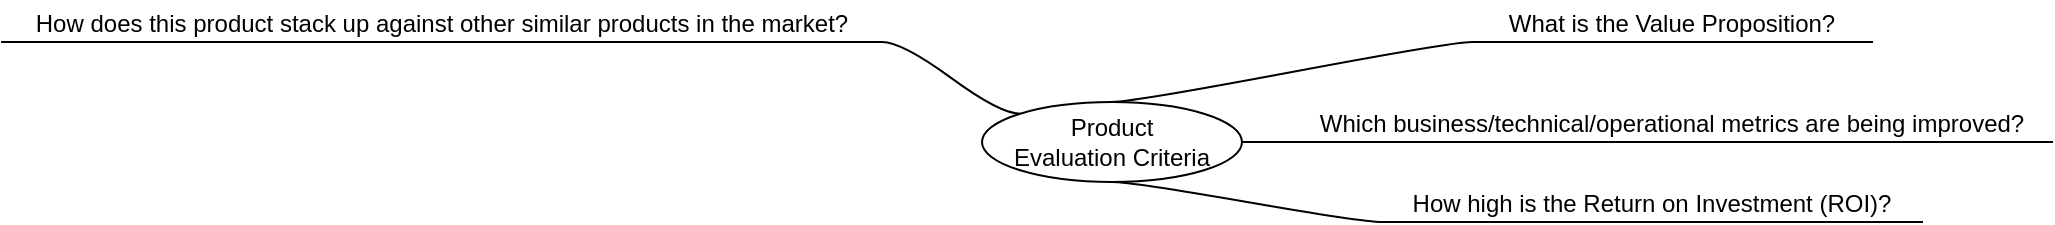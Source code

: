 <mxfile version="13.8.5" type="github">
  <diagram id="bgm5x6gOrCEc5aM317vh" name="Page-1">
    <mxGraphModel dx="2249" dy="705" grid="1" gridSize="10" guides="1" tooltips="1" connect="1" arrows="1" fold="1" page="1" pageScale="1" pageWidth="827" pageHeight="1169" math="0" shadow="0">
      <root>
        <mxCell id="0" />
        <mxCell id="1" parent="0" />
        <mxCell id="M6VpILwEPFhzyX8ZO2HG-2" value="Product &lt;br&gt;Evaluation Criteria" style="ellipse;whiteSpace=wrap;html=1;align=center;newEdgeStyle={&quot;edgeStyle&quot;:&quot;entityRelationEdgeStyle&quot;,&quot;startArrow&quot;:&quot;none&quot;,&quot;endArrow&quot;:&quot;none&quot;,&quot;segment&quot;:10,&quot;curved&quot;:1};treeFolding=1;treeMoving=1;" vertex="1" parent="1">
          <mxGeometry x="230" y="340" width="130" height="40" as="geometry" />
        </mxCell>
        <mxCell id="M6VpILwEPFhzyX8ZO2HG-5" value="What is the Value Proposition?" style="whiteSpace=wrap;html=1;shape=partialRectangle;top=0;left=0;bottom=1;right=0;points=[[0,1],[1,1]];fillColor=none;align=center;verticalAlign=bottom;routingCenterY=0.5;snapToPoint=1;recursiveResize=0;autosize=1;treeFolding=1;treeMoving=1;newEdgeStyle={&quot;edgeStyle&quot;:&quot;entityRelationEdgeStyle&quot;,&quot;startArrow&quot;:&quot;none&quot;,&quot;endArrow&quot;:&quot;none&quot;,&quot;segment&quot;:10,&quot;curved&quot;:1};" vertex="1" parent="1">
          <mxGeometry x="475" y="290" width="200" height="20" as="geometry" />
        </mxCell>
        <mxCell id="M6VpILwEPFhzyX8ZO2HG-6" value="" style="edgeStyle=entityRelationEdgeStyle;startArrow=none;endArrow=none;segment=10;curved=1;exitX=0.5;exitY=0;exitDx=0;exitDy=0;" edge="1" target="M6VpILwEPFhzyX8ZO2HG-5" parent="1" source="M6VpILwEPFhzyX8ZO2HG-2">
          <mxGeometry relative="1" as="geometry">
            <mxPoint x="310" y="330" as="sourcePoint" />
          </mxGeometry>
        </mxCell>
        <mxCell id="M6VpILwEPFhzyX8ZO2HG-7" value="Which business/technical/operational metrics are being improved?" style="whiteSpace=wrap;html=1;shape=partialRectangle;top=0;left=0;bottom=1;right=0;points=[[0,1],[1,1]];fillColor=none;align=center;verticalAlign=bottom;routingCenterY=0.5;snapToPoint=1;recursiveResize=0;autosize=1;treeFolding=1;treeMoving=1;newEdgeStyle={&quot;edgeStyle&quot;:&quot;entityRelationEdgeStyle&quot;,&quot;startArrow&quot;:&quot;none&quot;,&quot;endArrow&quot;:&quot;none&quot;,&quot;segment&quot;:10,&quot;curved&quot;:1};" vertex="1" parent="1">
          <mxGeometry x="385" y="340" width="380" height="20" as="geometry" />
        </mxCell>
        <mxCell id="M6VpILwEPFhzyX8ZO2HG-8" value="" style="edgeStyle=entityRelationEdgeStyle;startArrow=none;endArrow=none;segment=10;curved=1;exitX=1;exitY=0.5;exitDx=0;exitDy=0;" edge="1" target="M6VpILwEPFhzyX8ZO2HG-7" parent="1" source="M6VpILwEPFhzyX8ZO2HG-2">
          <mxGeometry relative="1" as="geometry">
            <mxPoint x="430" y="360" as="sourcePoint" />
          </mxGeometry>
        </mxCell>
        <mxCell id="M6VpILwEPFhzyX8ZO2HG-9" value="How high is the Return on Investment (ROI)?" style="whiteSpace=wrap;html=1;shape=partialRectangle;top=0;left=0;bottom=1;right=0;points=[[0,1],[1,1]];fillColor=none;align=center;verticalAlign=bottom;routingCenterY=0.5;snapToPoint=1;recursiveResize=0;autosize=1;treeFolding=1;treeMoving=1;newEdgeStyle={&quot;edgeStyle&quot;:&quot;entityRelationEdgeStyle&quot;,&quot;startArrow&quot;:&quot;none&quot;,&quot;endArrow&quot;:&quot;none&quot;,&quot;segment&quot;:10,&quot;curved&quot;:1};" vertex="1" parent="1">
          <mxGeometry x="430" y="380" width="270" height="20" as="geometry" />
        </mxCell>
        <mxCell id="M6VpILwEPFhzyX8ZO2HG-10" value="" style="edgeStyle=entityRelationEdgeStyle;startArrow=none;endArrow=none;segment=10;curved=1;exitX=0.5;exitY=1;exitDx=0;exitDy=0;" edge="1" target="M6VpILwEPFhzyX8ZO2HG-9" parent="1" source="M6VpILwEPFhzyX8ZO2HG-2">
          <mxGeometry relative="1" as="geometry">
            <mxPoint x="330" y="420" as="sourcePoint" />
          </mxGeometry>
        </mxCell>
        <mxCell id="M6VpILwEPFhzyX8ZO2HG-11" value="How does this product stack up against other similar products in the market?" style="whiteSpace=wrap;html=1;shape=partialRectangle;top=0;left=0;bottom=1;right=0;points=[[0,1],[1,1]];fillColor=none;align=center;verticalAlign=bottom;routingCenterY=0.5;snapToPoint=1;recursiveResize=0;autosize=1;treeFolding=1;treeMoving=1;newEdgeStyle={&quot;edgeStyle&quot;:&quot;entityRelationEdgeStyle&quot;,&quot;startArrow&quot;:&quot;none&quot;,&quot;endArrow&quot;:&quot;none&quot;,&quot;segment&quot;:10,&quot;curved&quot;:1};" vertex="1" parent="1">
          <mxGeometry x="-260" y="290" width="440" height="20" as="geometry" />
        </mxCell>
        <mxCell id="M6VpILwEPFhzyX8ZO2HG-12" value="" style="edgeStyle=entityRelationEdgeStyle;startArrow=none;endArrow=none;segment=10;curved=1;exitX=0;exitY=0;exitDx=0;exitDy=0;" edge="1" target="M6VpILwEPFhzyX8ZO2HG-11" parent="1" source="M6VpILwEPFhzyX8ZO2HG-2">
          <mxGeometry relative="1" as="geometry">
            <mxPoint y="330" as="sourcePoint" />
          </mxGeometry>
        </mxCell>
      </root>
    </mxGraphModel>
  </diagram>
</mxfile>
